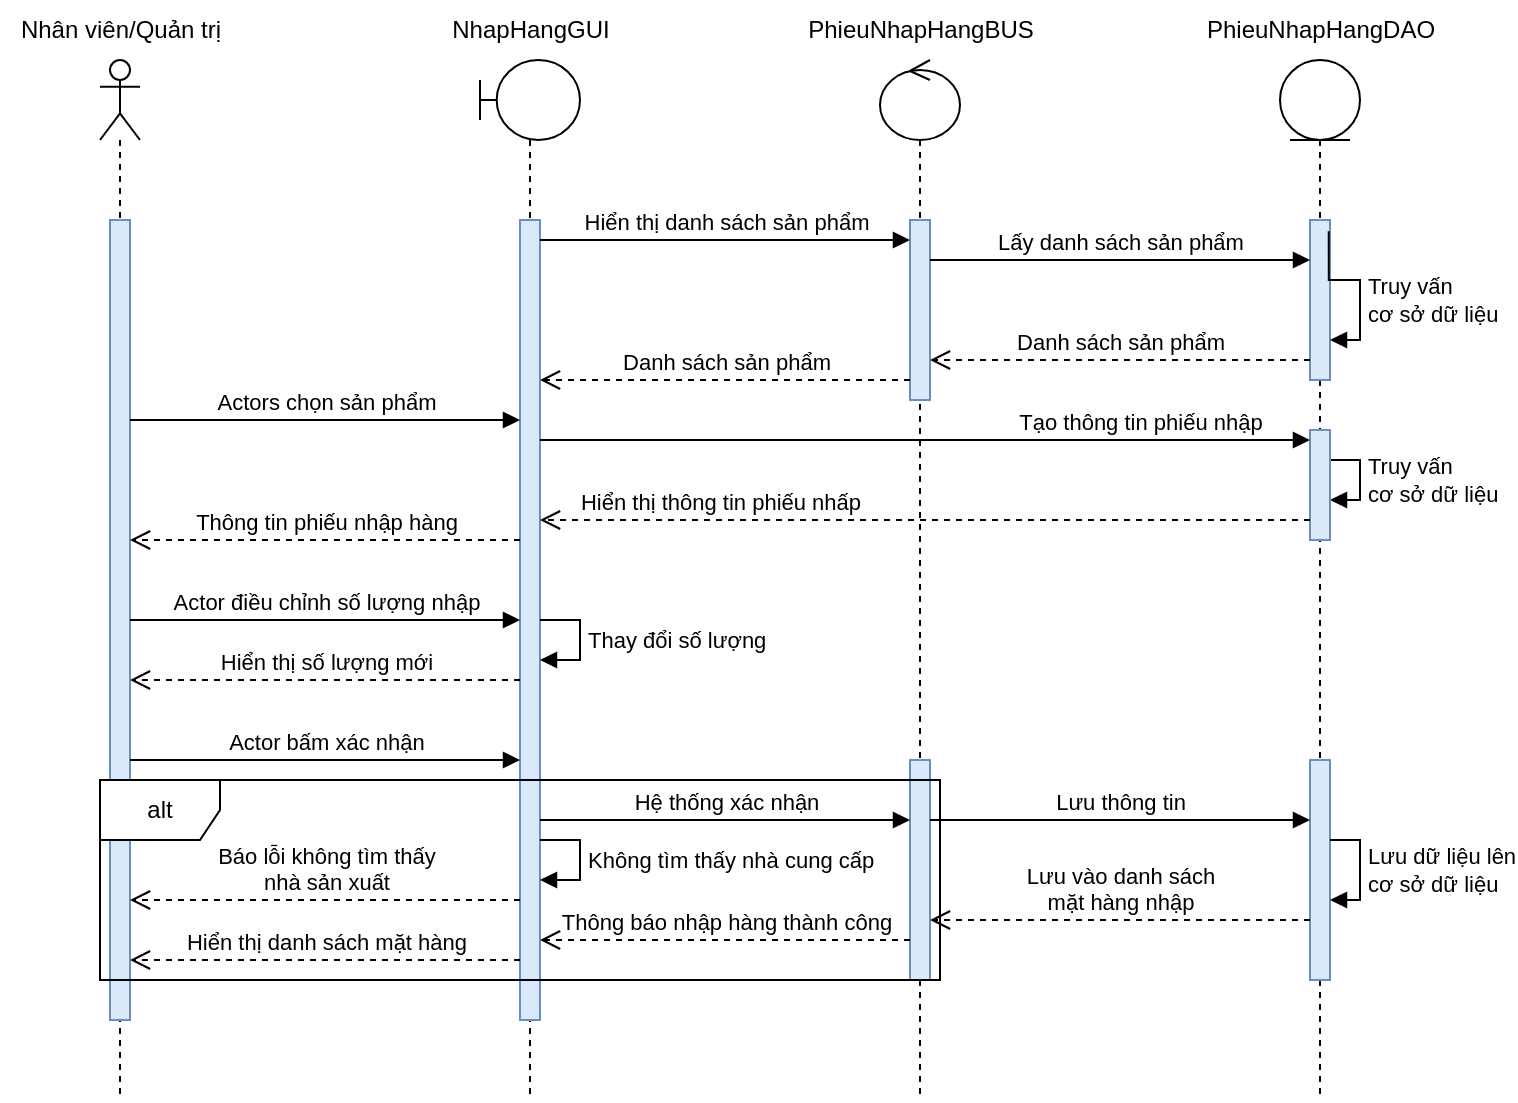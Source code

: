 <mxfile version="20.3.0" type="device"><diagram id="zxSlFvNWauaxwtIFHq2a" name="Page-1"><mxGraphModel dx="865" dy="541" grid="1" gridSize="10" guides="1" tooltips="1" connect="1" arrows="1" fold="1" page="1" pageScale="1" pageWidth="850" pageHeight="1100" math="0" shadow="0"><root><mxCell id="0"/><mxCell id="1" parent="0"/><mxCell id="zFtlnsnSB8njbzp9fkom-5" value="" style="shape=umlLifeline;participant=umlActor;perimeter=lifelinePerimeter;whiteSpace=wrap;html=1;container=1;collapsible=0;recursiveResize=0;verticalAlign=top;spacingTop=36;outlineConnect=0;" parent="1" vertex="1"><mxGeometry x="130" y="280" width="20" height="520" as="geometry"/></mxCell><mxCell id="zFtlnsnSB8njbzp9fkom-6" value="" style="html=1;points=[];perimeter=orthogonalPerimeter;fillColor=#dae8fc;strokeColor=#6c8ebf;" parent="zFtlnsnSB8njbzp9fkom-5" vertex="1"><mxGeometry x="5" y="80" width="10" height="400" as="geometry"/></mxCell><mxCell id="zFtlnsnSB8njbzp9fkom-7" value="Nhân viên/Quản trị" style="text;html=1;align=center;verticalAlign=middle;resizable=0;points=[];autosize=1;strokeColor=none;fillColor=none;" parent="1" vertex="1"><mxGeometry x="80" y="255" width="120" height="20" as="geometry"/></mxCell><mxCell id="zFtlnsnSB8njbzp9fkom-8" value="" style="shape=umlLifeline;participant=umlBoundary;perimeter=lifelinePerimeter;whiteSpace=wrap;html=1;container=1;collapsible=0;recursiveResize=0;verticalAlign=top;spacingTop=36;outlineConnect=0;" parent="1" vertex="1"><mxGeometry x="320" y="280" width="50" height="520" as="geometry"/></mxCell><mxCell id="QlTCgcY2syCkXcn_rZdn-1" value="" style="html=1;points=[];perimeter=orthogonalPerimeter;fillColor=#dae8fc;strokeColor=#6c8ebf;" parent="zFtlnsnSB8njbzp9fkom-8" vertex="1"><mxGeometry x="20" y="80" width="10" height="400" as="geometry"/></mxCell><mxCell id="V0rGVLi3v3cGWSiFY8pq-18" value="Không tìm thấy nhà cung cấp" style="edgeStyle=orthogonalEdgeStyle;html=1;align=left;spacingLeft=2;endArrow=block;rounded=0;" edge="1" parent="zFtlnsnSB8njbzp9fkom-8"><mxGeometry relative="1" as="geometry"><mxPoint x="30" y="390" as="sourcePoint"/><Array as="points"><mxPoint x="50" y="390"/><mxPoint x="50" y="410"/></Array><mxPoint x="30" y="410" as="targetPoint"/></mxGeometry></mxCell><mxCell id="V0rGVLi3v3cGWSiFY8pq-27" value="Thay đổi số lượng" style="edgeStyle=orthogonalEdgeStyle;html=1;align=left;spacingLeft=2;endArrow=block;rounded=0;" edge="1" target="QlTCgcY2syCkXcn_rZdn-1" parent="zFtlnsnSB8njbzp9fkom-8" source="QlTCgcY2syCkXcn_rZdn-1"><mxGeometry relative="1" as="geometry"><mxPoint x="93" y="280" as="sourcePoint"/><Array as="points"><mxPoint x="50" y="280"/><mxPoint x="50" y="300"/></Array><mxPoint x="98" y="300" as="targetPoint"/></mxGeometry></mxCell><mxCell id="zFtlnsnSB8njbzp9fkom-10" value="" style="shape=umlLifeline;participant=umlControl;perimeter=lifelinePerimeter;whiteSpace=wrap;html=1;container=1;collapsible=0;recursiveResize=0;verticalAlign=top;spacingTop=36;outlineConnect=0;" parent="1" vertex="1"><mxGeometry x="520" y="280" width="40" height="520" as="geometry"/></mxCell><mxCell id="QlTCgcY2syCkXcn_rZdn-2" value="" style="html=1;points=[];perimeter=orthogonalPerimeter;fillColor=#dae8fc;strokeColor=#6c8ebf;" parent="zFtlnsnSB8njbzp9fkom-10" vertex="1"><mxGeometry x="15" y="80" width="10" height="90" as="geometry"/></mxCell><mxCell id="V0rGVLi3v3cGWSiFY8pq-11" value="" style="html=1;points=[];perimeter=orthogonalPerimeter;fillColor=#dae8fc;strokeColor=#6c8ebf;" vertex="1" parent="zFtlnsnSB8njbzp9fkom-10"><mxGeometry x="15" y="350" width="10" height="110" as="geometry"/></mxCell><mxCell id="zFtlnsnSB8njbzp9fkom-12" value="NhapHangGUI" style="text;html=1;align=center;verticalAlign=middle;resizable=0;points=[];autosize=1;strokeColor=none;fillColor=none;" parent="1" vertex="1"><mxGeometry x="295" y="250" width="100" height="30" as="geometry"/></mxCell><mxCell id="zFtlnsnSB8njbzp9fkom-13" value="PhieuNhapHangBUS" style="text;html=1;align=center;verticalAlign=middle;resizable=0;points=[];autosize=1;strokeColor=none;fillColor=none;" parent="1" vertex="1"><mxGeometry x="470" y="250" width="140" height="30" as="geometry"/></mxCell><mxCell id="zFtlnsnSB8njbzp9fkom-20" value="" style="shape=umlLifeline;participant=umlEntity;perimeter=lifelinePerimeter;whiteSpace=wrap;html=1;container=1;collapsible=0;recursiveResize=0;verticalAlign=top;spacingTop=36;outlineConnect=0;" parent="1" vertex="1"><mxGeometry x="720" y="280" width="40" height="520" as="geometry"/></mxCell><mxCell id="QlTCgcY2syCkXcn_rZdn-5" value="" style="html=1;points=[];perimeter=orthogonalPerimeter;fillColor=#dae8fc;strokeColor=#6c8ebf;" parent="zFtlnsnSB8njbzp9fkom-20" vertex="1"><mxGeometry x="15" y="80" width="10" height="80" as="geometry"/></mxCell><mxCell id="S6ySMNctU75X029BvpDs-12" value="Truy vấn&lt;br&gt;cơ sở dữ liệu" style="edgeStyle=orthogonalEdgeStyle;html=1;align=left;spacingLeft=2;endArrow=block;rounded=0;exitX=0.936;exitY=0.071;exitDx=0;exitDy=0;exitPerimeter=0;" parent="zFtlnsnSB8njbzp9fkom-20" source="QlTCgcY2syCkXcn_rZdn-5" target="QlTCgcY2syCkXcn_rZdn-5" edge="1"><mxGeometry x="0.162" relative="1" as="geometry"><mxPoint x="55" y="110" as="sourcePoint"/><Array as="points"><mxPoint x="24" y="110"/><mxPoint x="40" y="110"/><mxPoint x="40" y="140"/></Array><mxPoint x="60" y="130" as="targetPoint"/><mxPoint as="offset"/></mxGeometry></mxCell><mxCell id="V0rGVLi3v3cGWSiFY8pq-4" value="Truy vấn&lt;br&gt;cơ sở dữ liệu" style="edgeStyle=orthogonalEdgeStyle;html=1;align=left;spacingLeft=2;endArrow=block;rounded=0;" edge="1" target="V0rGVLi3v3cGWSiFY8pq-6" parent="zFtlnsnSB8njbzp9fkom-20" source="V0rGVLi3v3cGWSiFY8pq-6"><mxGeometry relative="1" as="geometry"><mxPoint x="40" y="250" as="sourcePoint"/><Array as="points"><mxPoint x="40" y="200"/><mxPoint x="40" y="220"/></Array><mxPoint x="40" y="290" as="targetPoint"/><mxPoint as="offset"/></mxGeometry></mxCell><mxCell id="V0rGVLi3v3cGWSiFY8pq-6" value="" style="html=1;points=[];perimeter=orthogonalPerimeter;fillColor=#dae8fc;strokeColor=#6c8ebf;" vertex="1" parent="zFtlnsnSB8njbzp9fkom-20"><mxGeometry x="15" y="185" width="10" height="55" as="geometry"/></mxCell><mxCell id="V0rGVLi3v3cGWSiFY8pq-13" value="" style="html=1;points=[];perimeter=orthogonalPerimeter;fillColor=#dae8fc;strokeColor=#6c8ebf;" vertex="1" parent="zFtlnsnSB8njbzp9fkom-20"><mxGeometry x="15" y="350" width="10" height="110" as="geometry"/></mxCell><mxCell id="V0rGVLi3v3cGWSiFY8pq-15" value="Lưu dữ liệu lên&lt;br&gt;cơ sở dữ liệu" style="edgeStyle=orthogonalEdgeStyle;html=1;align=left;spacingLeft=2;endArrow=block;rounded=0;" edge="1" target="V0rGVLi3v3cGWSiFY8pq-13" parent="zFtlnsnSB8njbzp9fkom-20" source="V0rGVLi3v3cGWSiFY8pq-13"><mxGeometry relative="1" as="geometry"><mxPoint x="45" y="380" as="sourcePoint"/><Array as="points"><mxPoint x="40" y="390"/><mxPoint x="40" y="420"/></Array><mxPoint x="50" y="400" as="targetPoint"/></mxGeometry></mxCell><mxCell id="zFtlnsnSB8njbzp9fkom-22" value="PhieuNhapHangDAO" style="text;html=1;align=center;verticalAlign=middle;resizable=0;points=[];autosize=1;strokeColor=none;fillColor=none;" parent="1" vertex="1"><mxGeometry x="670" y="250" width="140" height="30" as="geometry"/></mxCell><mxCell id="S6ySMNctU75X029BvpDs-2" value="Actors chọn sản phẩm" style="html=1;verticalAlign=bottom;endArrow=block;rounded=0;" parent="1" source="zFtlnsnSB8njbzp9fkom-6" target="QlTCgcY2syCkXcn_rZdn-1" edge="1"><mxGeometry width="80" relative="1" as="geometry"><mxPoint x="180" y="410" as="sourcePoint"/><mxPoint x="260" y="410" as="targetPoint"/><Array as="points"><mxPoint x="250" y="460"/></Array></mxGeometry></mxCell><mxCell id="S6ySMNctU75X029BvpDs-3" value="Hiển thị danh sách sản phẩm" style="html=1;verticalAlign=bottom;endArrow=block;rounded=0;" parent="1" source="QlTCgcY2syCkXcn_rZdn-1" target="QlTCgcY2syCkXcn_rZdn-2" edge="1"><mxGeometry width="80" relative="1" as="geometry"><mxPoint x="380" y="530" as="sourcePoint"/><mxPoint x="460" y="530" as="targetPoint"/><Array as="points"><mxPoint x="440" y="370"/></Array></mxGeometry></mxCell><mxCell id="S6ySMNctU75X029BvpDs-4" value="Lấy danh sách sản phẩm" style="html=1;verticalAlign=bottom;endArrow=block;rounded=0;" parent="1" source="QlTCgcY2syCkXcn_rZdn-2" target="QlTCgcY2syCkXcn_rZdn-5" edge="1"><mxGeometry width="80" relative="1" as="geometry"><mxPoint x="380" y="530" as="sourcePoint"/><mxPoint x="460" y="530" as="targetPoint"/><Array as="points"><mxPoint x="630" y="380"/></Array></mxGeometry></mxCell><mxCell id="S6ySMNctU75X029BvpDs-9" value="Danh sách sản phẩm" style="html=1;verticalAlign=bottom;endArrow=open;dashed=1;endSize=8;rounded=0;" parent="1" source="QlTCgcY2syCkXcn_rZdn-5" target="QlTCgcY2syCkXcn_rZdn-2" edge="1"><mxGeometry relative="1" as="geometry"><mxPoint x="460" y="530" as="sourcePoint"/><mxPoint x="380" y="530" as="targetPoint"/><Array as="points"><mxPoint x="660" y="430"/></Array></mxGeometry></mxCell><mxCell id="S6ySMNctU75X029BvpDs-10" value="Danh sách sản phẩm" style="html=1;verticalAlign=bottom;endArrow=open;dashed=1;endSize=8;rounded=0;" parent="1" source="QlTCgcY2syCkXcn_rZdn-2" target="QlTCgcY2syCkXcn_rZdn-1" edge="1"><mxGeometry relative="1" as="geometry"><mxPoint x="460" y="530" as="sourcePoint"/><mxPoint x="380" y="530" as="targetPoint"/><Array as="points"><mxPoint x="450" y="440"/></Array></mxGeometry></mxCell><mxCell id="V0rGVLi3v3cGWSiFY8pq-1" value="Tạo thông tin phiếu nhập" style="html=1;verticalAlign=bottom;endArrow=block;rounded=0;" edge="1" parent="1" source="QlTCgcY2syCkXcn_rZdn-1" target="V0rGVLi3v3cGWSiFY8pq-6"><mxGeometry x="0.558" width="80" relative="1" as="geometry"><mxPoint x="350" y="500" as="sourcePoint"/><mxPoint x="710" y="520" as="targetPoint"/><Array as="points"><mxPoint x="630" y="470"/></Array><mxPoint as="offset"/></mxGeometry></mxCell><mxCell id="V0rGVLi3v3cGWSiFY8pq-7" value="Hiển thị thông tin phiếu nhấp" style="html=1;verticalAlign=bottom;endArrow=open;dashed=1;endSize=8;rounded=0;" edge="1" parent="1" source="V0rGVLi3v3cGWSiFY8pq-6" target="QlTCgcY2syCkXcn_rZdn-1"><mxGeometry x="0.532" relative="1" as="geometry"><mxPoint x="460" y="530" as="sourcePoint"/><mxPoint x="380" y="530" as="targetPoint"/><Array as="points"><mxPoint x="560" y="510"/></Array><mxPoint as="offset"/></mxGeometry></mxCell><mxCell id="V0rGVLi3v3cGWSiFY8pq-8" value="alt" style="shape=umlFrame;whiteSpace=wrap;html=1;" vertex="1" parent="1"><mxGeometry x="130" y="640" width="420" height="100" as="geometry"/></mxCell><mxCell id="V0rGVLi3v3cGWSiFY8pq-9" value="Actor bấm xác nhận" style="html=1;verticalAlign=bottom;endArrow=block;rounded=0;" edge="1" parent="1"><mxGeometry width="80" relative="1" as="geometry"><mxPoint x="145" y="630" as="sourcePoint"/><mxPoint x="340" y="630" as="targetPoint"/><Array as="points"><mxPoint x="240" y="630"/></Array></mxGeometry></mxCell><mxCell id="V0rGVLi3v3cGWSiFY8pq-10" value="Hệ thống xác nhận" style="html=1;verticalAlign=bottom;endArrow=block;rounded=0;" edge="1" parent="1" target="V0rGVLi3v3cGWSiFY8pq-11"><mxGeometry width="80" relative="1" as="geometry"><mxPoint x="350" y="660" as="sourcePoint"/><mxPoint x="460" y="640" as="targetPoint"/><Array as="points"><mxPoint x="440" y="660"/></Array></mxGeometry></mxCell><mxCell id="V0rGVLi3v3cGWSiFY8pq-12" value="Lưu thông tin" style="html=1;verticalAlign=bottom;endArrow=block;rounded=0;" edge="1" parent="1" source="V0rGVLi3v3cGWSiFY8pq-11" target="V0rGVLi3v3cGWSiFY8pq-13"><mxGeometry width="80" relative="1" as="geometry"><mxPoint x="390" y="560" as="sourcePoint"/><mxPoint x="470" y="560" as="targetPoint"/><Array as="points"><mxPoint x="640" y="660"/></Array></mxGeometry></mxCell><mxCell id="V0rGVLi3v3cGWSiFY8pq-16" value="Lưu vào danh sách&lt;br&gt;mặt hàng nhập" style="html=1;verticalAlign=bottom;endArrow=open;dashed=1;endSize=8;rounded=0;" edge="1" parent="1" source="V0rGVLi3v3cGWSiFY8pq-13" target="V0rGVLi3v3cGWSiFY8pq-11"><mxGeometry relative="1" as="geometry"><mxPoint x="470" y="550" as="sourcePoint"/><mxPoint x="390" y="550" as="targetPoint"/><Array as="points"><mxPoint x="640" y="710"/></Array></mxGeometry></mxCell><mxCell id="V0rGVLi3v3cGWSiFY8pq-19" value="Báo lỗi không tìm thấy&lt;br&gt;nhà sản xuất" style="html=1;verticalAlign=bottom;endArrow=open;dashed=1;endSize=8;rounded=0;" edge="1" parent="1"><mxGeometry relative="1" as="geometry"><mxPoint x="340" y="700" as="sourcePoint"/><mxPoint x="145" y="700" as="targetPoint"/><Array as="points"><mxPoint x="260" y="700"/></Array></mxGeometry></mxCell><mxCell id="V0rGVLi3v3cGWSiFY8pq-20" value="Thông báo nhập hàng thành công" style="html=1;verticalAlign=bottom;endArrow=open;dashed=1;endSize=8;rounded=0;" edge="1" parent="1" source="V0rGVLi3v3cGWSiFY8pq-11"><mxGeometry relative="1" as="geometry"><mxPoint x="470" y="690" as="sourcePoint"/><mxPoint x="350" y="720" as="targetPoint"/><Array as="points"><mxPoint x="450" y="720"/></Array></mxGeometry></mxCell><mxCell id="V0rGVLi3v3cGWSiFY8pq-21" value="Hiển thị danh sách mặt hàng" style="html=1;verticalAlign=bottom;endArrow=open;dashed=1;endSize=8;rounded=0;" edge="1" parent="1"><mxGeometry relative="1" as="geometry"><mxPoint x="340" y="730" as="sourcePoint"/><mxPoint x="145" y="730" as="targetPoint"/><Array as="points"><mxPoint x="300" y="730"/><mxPoint x="260" y="730"/></Array></mxGeometry></mxCell><mxCell id="V0rGVLi3v3cGWSiFY8pq-22" value="Thông tin phiếu nhập hàng" style="html=1;verticalAlign=bottom;endArrow=open;dashed=1;endSize=8;rounded=0;" edge="1" parent="1" source="QlTCgcY2syCkXcn_rZdn-1" target="zFtlnsnSB8njbzp9fkom-6"><mxGeometry relative="1" as="geometry"><mxPoint x="470" y="770" as="sourcePoint"/><mxPoint x="390" y="770" as="targetPoint"/><Array as="points"><mxPoint x="260" y="520"/></Array></mxGeometry></mxCell><mxCell id="V0rGVLi3v3cGWSiFY8pq-23" value="Actor điều chỉnh số lượng nhập" style="html=1;verticalAlign=bottom;endArrow=block;rounded=0;" edge="1" parent="1" source="zFtlnsnSB8njbzp9fkom-6" target="QlTCgcY2syCkXcn_rZdn-1"><mxGeometry width="80" relative="1" as="geometry"><mxPoint x="390" y="520" as="sourcePoint"/><mxPoint x="470" y="520" as="targetPoint"/><Array as="points"><mxPoint x="250" y="560"/></Array></mxGeometry></mxCell><mxCell id="V0rGVLi3v3cGWSiFY8pq-28" value="Hiển thị số lượng mới" style="html=1;verticalAlign=bottom;endArrow=open;dashed=1;endSize=8;rounded=0;" edge="1" parent="1" source="QlTCgcY2syCkXcn_rZdn-1" target="zFtlnsnSB8njbzp9fkom-6"><mxGeometry relative="1" as="geometry"><mxPoint x="470" y="520" as="sourcePoint"/><mxPoint x="390" y="520" as="targetPoint"/><Array as="points"><mxPoint x="240" y="590"/></Array></mxGeometry></mxCell></root></mxGraphModel></diagram></mxfile>